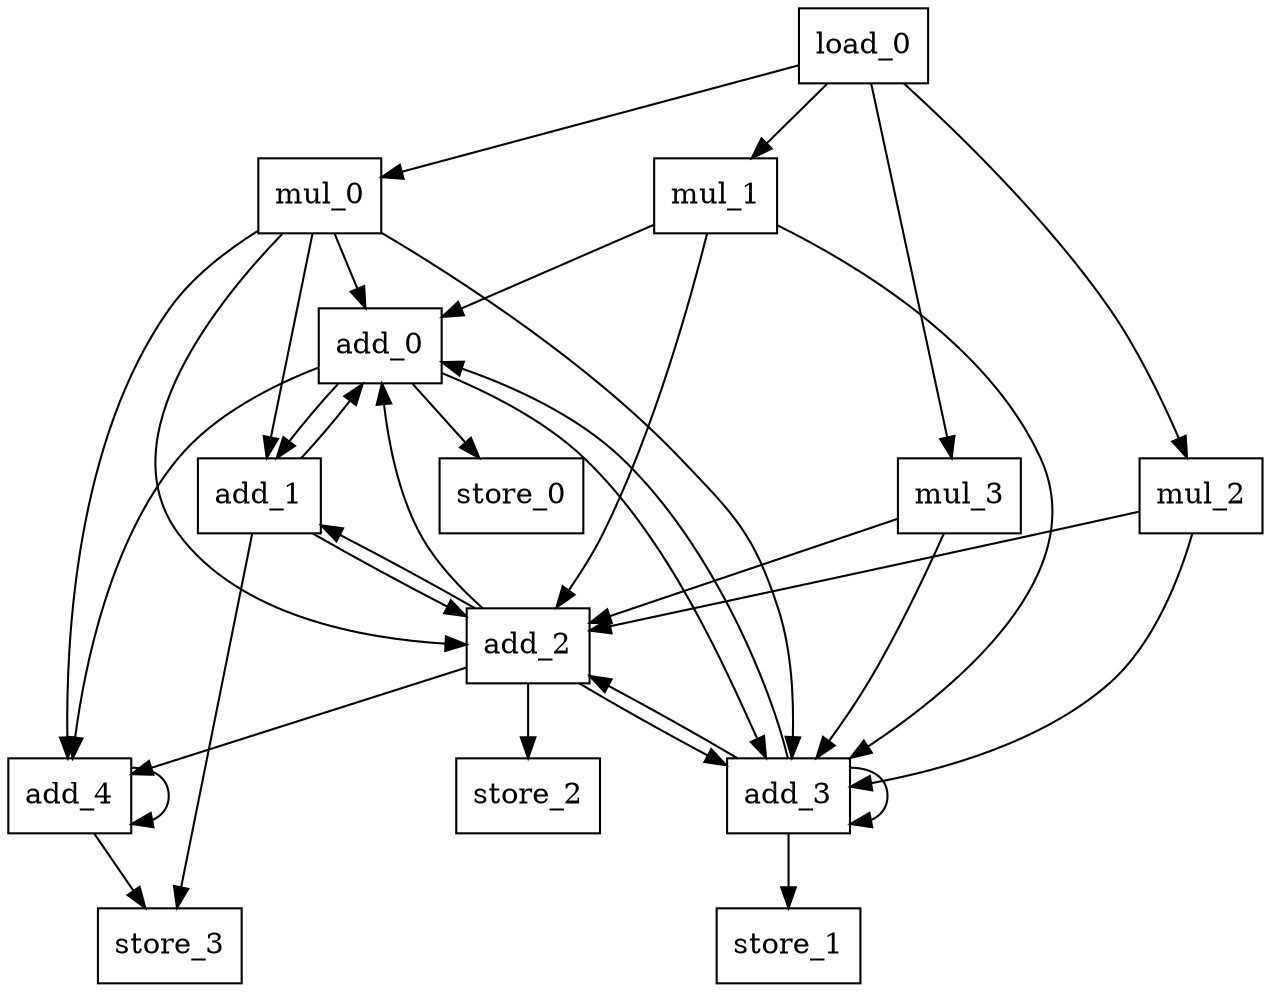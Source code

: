 digraph G{
	add_0[label="add_0";shape=rectangle];
	add_1[label="add_1";shape=rectangle];
	add_2[label="add_2";shape=rectangle];
	add_3[label="add_3";shape=rectangle];
	add_4[label="add_4";shape=rectangle];
	mul_0[label="mul_0";shape=rectangle];
	mul_1[label="mul_1";shape=rectangle];
	mul_2[label="mul_2";shape=rectangle];
	mul_3[label="mul_3";shape=rectangle];
	load_0[label="load_0";shape=rectangle];
	store_0[label="store_0";shape=rectangle];
	store_1[label="store_1";shape=rectangle];
	store_2[label="store_2";shape=rectangle];
	store_3[label="store_3";shape=rectangle];
add_0->add_1;
add_0->add_3;
add_0->add_4;
add_0->store_0;
add_1->add_0;
add_1->add_2;
add_1->store_3;
add_2->add_0;
add_2->add_1;
add_2->add_3;
add_2->add_4;
add_2->store_2;
add_3->add_0;
add_3->add_2;
add_3->add_3;
add_3->store_1;
add_4->add_4;
add_4->store_3;
load_0->mul_0;
load_0->mul_1;
load_0->mul_2;
load_0->mul_3;
mul_0->add_0;
mul_0->add_1;
mul_0->add_2;
mul_0->add_3;
mul_0->add_4;
mul_1->add_0;
mul_1->add_2;
mul_1->add_3;
mul_2->add_2;
mul_2->add_3;
mul_3->add_2;
mul_3->add_3;
}
